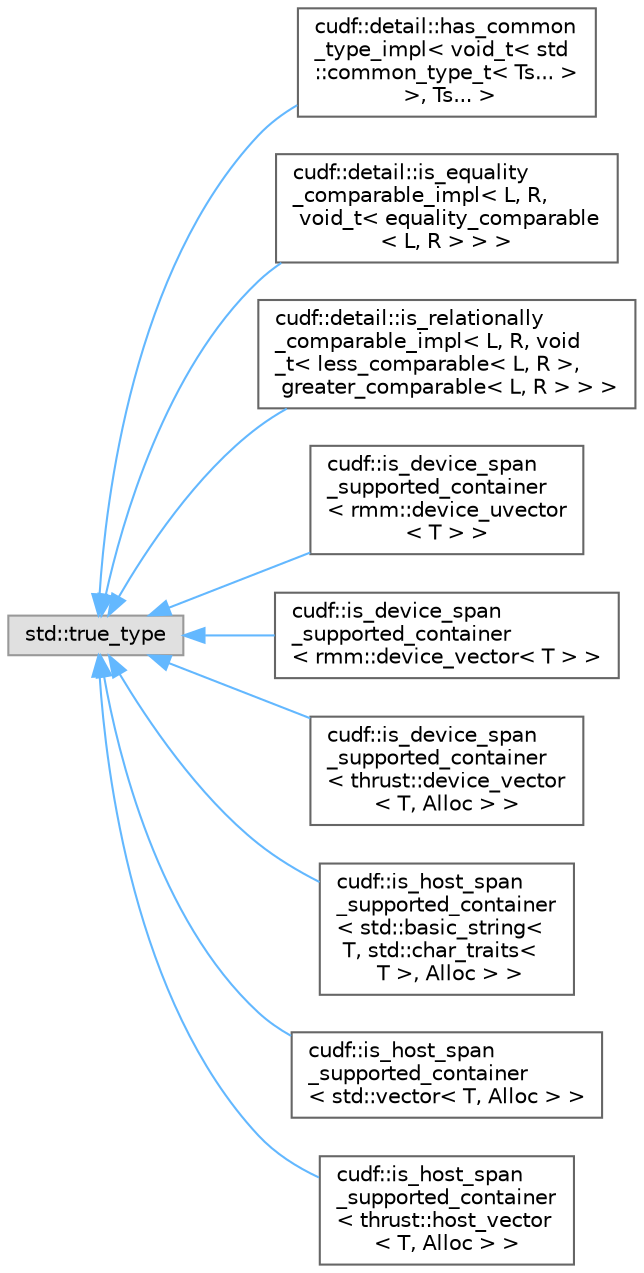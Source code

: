 digraph "类继承关系图"
{
 // LATEX_PDF_SIZE
  bgcolor="transparent";
  edge [fontname=Helvetica,fontsize=10,labelfontname=Helvetica,labelfontsize=10];
  node [fontname=Helvetica,fontsize=10,shape=box,height=0.2,width=0.4];
  rankdir="LR";
  Node0 [id="Node000000",label="std::true_type",height=0.2,width=0.4,color="grey60", fillcolor="#E0E0E0", style="filled",tooltip=" "];
  Node0 -> Node1 [id="edge146_Node000000_Node000001",dir="back",color="steelblue1",style="solid",tooltip=" "];
  Node1 [id="Node000001",label="cudf::detail::has_common\l_type_impl\< void_t\< std\l::common_type_t\< Ts... \>\l \>, Ts... \>",height=0.2,width=0.4,color="grey40", fillcolor="white", style="filled",URL="$structcudf_1_1detail_1_1has__common__type__impl_3_01void__t_3_01std_1_1common__type__t_3_01_ts_8e2d33eab3ad4b77e8506b3fe056aacf5.html",tooltip=" "];
  Node0 -> Node2 [id="edge147_Node000000_Node000002",dir="back",color="steelblue1",style="solid",tooltip=" "];
  Node2 [id="Node000002",label="cudf::detail::is_equality\l_comparable_impl\< L, R,\l void_t\< equality_comparable\l\< L, R \> \> \>",height=0.2,width=0.4,color="grey40", fillcolor="white", style="filled",URL="$structcudf_1_1detail_1_1is__equality__comparable__impl_3_01_l_00_01_r_00_01void__t_3_01equality_2f83d168aaedf92541e7f7f4a1af5cfa.html",tooltip=" "];
  Node0 -> Node3 [id="edge148_Node000000_Node000003",dir="back",color="steelblue1",style="solid",tooltip=" "];
  Node3 [id="Node000003",label="cudf::detail::is_relationally\l_comparable_impl\< L, R, void\l_t\< less_comparable\< L, R \>,\l greater_comparable\< L, R \> \> \>",height=0.2,width=0.4,color="grey40", fillcolor="white", style="filled",URL="$structcudf_1_1detail_1_1is__relationally__comparable__impl_3_01_l_00_01_r_00_01void__t_3_01less_58b6dd73ceb6a464bcab762425ace104.html",tooltip=" "];
  Node0 -> Node4 [id="edge149_Node000000_Node000004",dir="back",color="steelblue1",style="solid",tooltip=" "];
  Node4 [id="Node000004",label="cudf::is_device_span\l_supported_container\l\< rmm::device_uvector\l\< T \> \>",height=0.2,width=0.4,color="grey40", fillcolor="white", style="filled",URL="$structcudf_1_1is__device__span__supported__container_3_01rmm_1_1device__uvector_3_01_t_01_4_01_4.html",tooltip=" "];
  Node0 -> Node5 [id="edge150_Node000000_Node000005",dir="back",color="steelblue1",style="solid",tooltip=" "];
  Node5 [id="Node000005",label="cudf::is_device_span\l_supported_container\l\< rmm::device_vector\< T \> \>",height=0.2,width=0.4,color="grey40", fillcolor="white", style="filled",URL="$structcudf_1_1is__device__span__supported__container_3_01rmm_1_1device__vector_3_01_t_01_4_01_4.html",tooltip=" "];
  Node0 -> Node6 [id="edge151_Node000000_Node000006",dir="back",color="steelblue1",style="solid",tooltip=" "];
  Node6 [id="Node000006",label="cudf::is_device_span\l_supported_container\l\< thrust::device_vector\l\< T, Alloc \> \>",height=0.2,width=0.4,color="grey40", fillcolor="white", style="filled",URL="$structcudf_1_1is__device__span__supported__container_3_01thrust_1_1device__vector_3_01_t_00_01_alloc_01_4_01_4.html",tooltip=" "];
  Node0 -> Node7 [id="edge152_Node000000_Node000007",dir="back",color="steelblue1",style="solid",tooltip=" "];
  Node7 [id="Node000007",label="cudf::is_host_span\l_supported_container\l\< std::basic_string\<\l T, std::char_traits\<\l T \>, Alloc \> \>",height=0.2,width=0.4,color="grey40", fillcolor="white", style="filled",URL="$structcudf_1_1is__host__span__supported__container_3_01std_1_1basic__string_3_01_t_00_01std_1_1c61bc91e581171fc0cf8b4a95db4a7c39.html",tooltip=" "];
  Node0 -> Node8 [id="edge153_Node000000_Node000008",dir="back",color="steelblue1",style="solid",tooltip=" "];
  Node8 [id="Node000008",label="cudf::is_host_span\l_supported_container\l\< std::vector\< T, Alloc \> \>",height=0.2,width=0.4,color="grey40", fillcolor="white", style="filled",URL="$structcudf_1_1is__host__span__supported__container_3_01std_1_1vector_3_01_t_00_01_alloc_01_4_01_4.html",tooltip=" "];
  Node0 -> Node9 [id="edge154_Node000000_Node000009",dir="back",color="steelblue1",style="solid",tooltip=" "];
  Node9 [id="Node000009",label="cudf::is_host_span\l_supported_container\l\< thrust::host_vector\l\< T, Alloc \> \>",height=0.2,width=0.4,color="grey40", fillcolor="white", style="filled",URL="$structcudf_1_1is__host__span__supported__container_3_01thrust_1_1host__vector_3_01_t_00_01_alloc_01_4_01_4.html",tooltip=" "];
}
